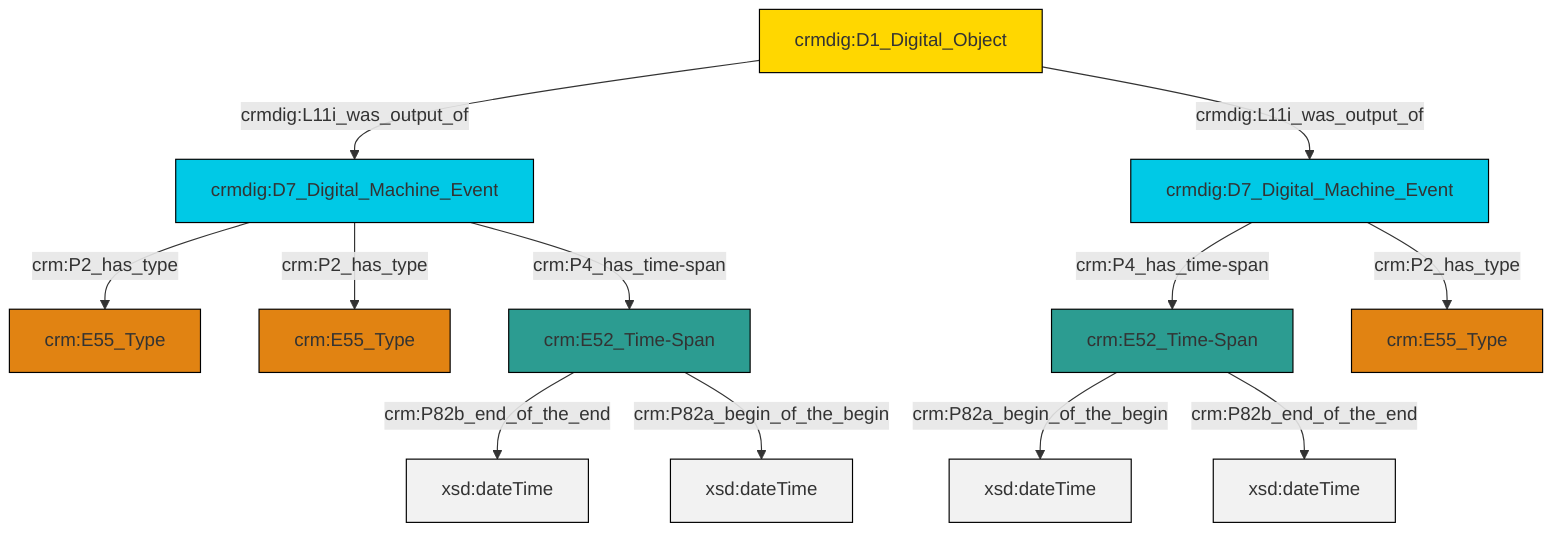 graph TD
classDef Literal fill:#f2f2f2,stroke:#000000;
classDef CRM_Entity fill:#FFFFFF,stroke:#000000;
classDef Temporal_Entity fill:#00C9E6, stroke:#000000;
classDef Type fill:#E18312, stroke:#000000;
classDef Time-Span fill:#2C9C91, stroke:#000000;
classDef Appellation fill:#FFEB7F, stroke:#000000;
classDef Place fill:#008836, stroke:#000000;
classDef Persistent_Item fill:#B266B2, stroke:#000000;
classDef Conceptual_Object fill:#FFD700, stroke:#000000;
classDef Physical_Thing fill:#D2B48C, stroke:#000000;
classDef Actor fill:#f58aad, stroke:#000000;
classDef PC_Classes fill:#4ce600, stroke:#000000;
classDef Multi fill:#cccccc,stroke:#000000;

2["crmdig:D7_Digital_Machine_Event"]:::Temporal_Entity -->|crm:P4_has_time-span| 3["crm:E52_Time-Span"]:::Time-Span
3["crm:E52_Time-Span"]:::Time-Span -->|crm:P82a_begin_of_the_begin| 8[xsd:dateTime]:::Literal
6["crmdig:D7_Digital_Machine_Event"]:::Temporal_Entity -->|crm:P2_has_type| 11["crm:E55_Type"]:::Type
6["crmdig:D7_Digital_Machine_Event"]:::Temporal_Entity -->|crm:P2_has_type| 9["crm:E55_Type"]:::Type
4["crm:E52_Time-Span"]:::Time-Span -->|crm:P82b_end_of_the_end| 15[xsd:dateTime]:::Literal
3["crm:E52_Time-Span"]:::Time-Span -->|crm:P82b_end_of_the_end| 17[xsd:dateTime]:::Literal
6["crmdig:D7_Digital_Machine_Event"]:::Temporal_Entity -->|crm:P4_has_time-span| 4["crm:E52_Time-Span"]:::Time-Span
2["crmdig:D7_Digital_Machine_Event"]:::Temporal_Entity -->|crm:P2_has_type| 0["crm:E55_Type"]:::Type
4["crm:E52_Time-Span"]:::Time-Span -->|crm:P82a_begin_of_the_begin| 20[xsd:dateTime]:::Literal
21["crmdig:D1_Digital_Object"]:::Conceptual_Object -->|crmdig:L11i_was_output_of| 6["crmdig:D7_Digital_Machine_Event"]:::Temporal_Entity
21["crmdig:D1_Digital_Object"]:::Conceptual_Object -->|crmdig:L11i_was_output_of| 2["crmdig:D7_Digital_Machine_Event"]:::Temporal_Entity